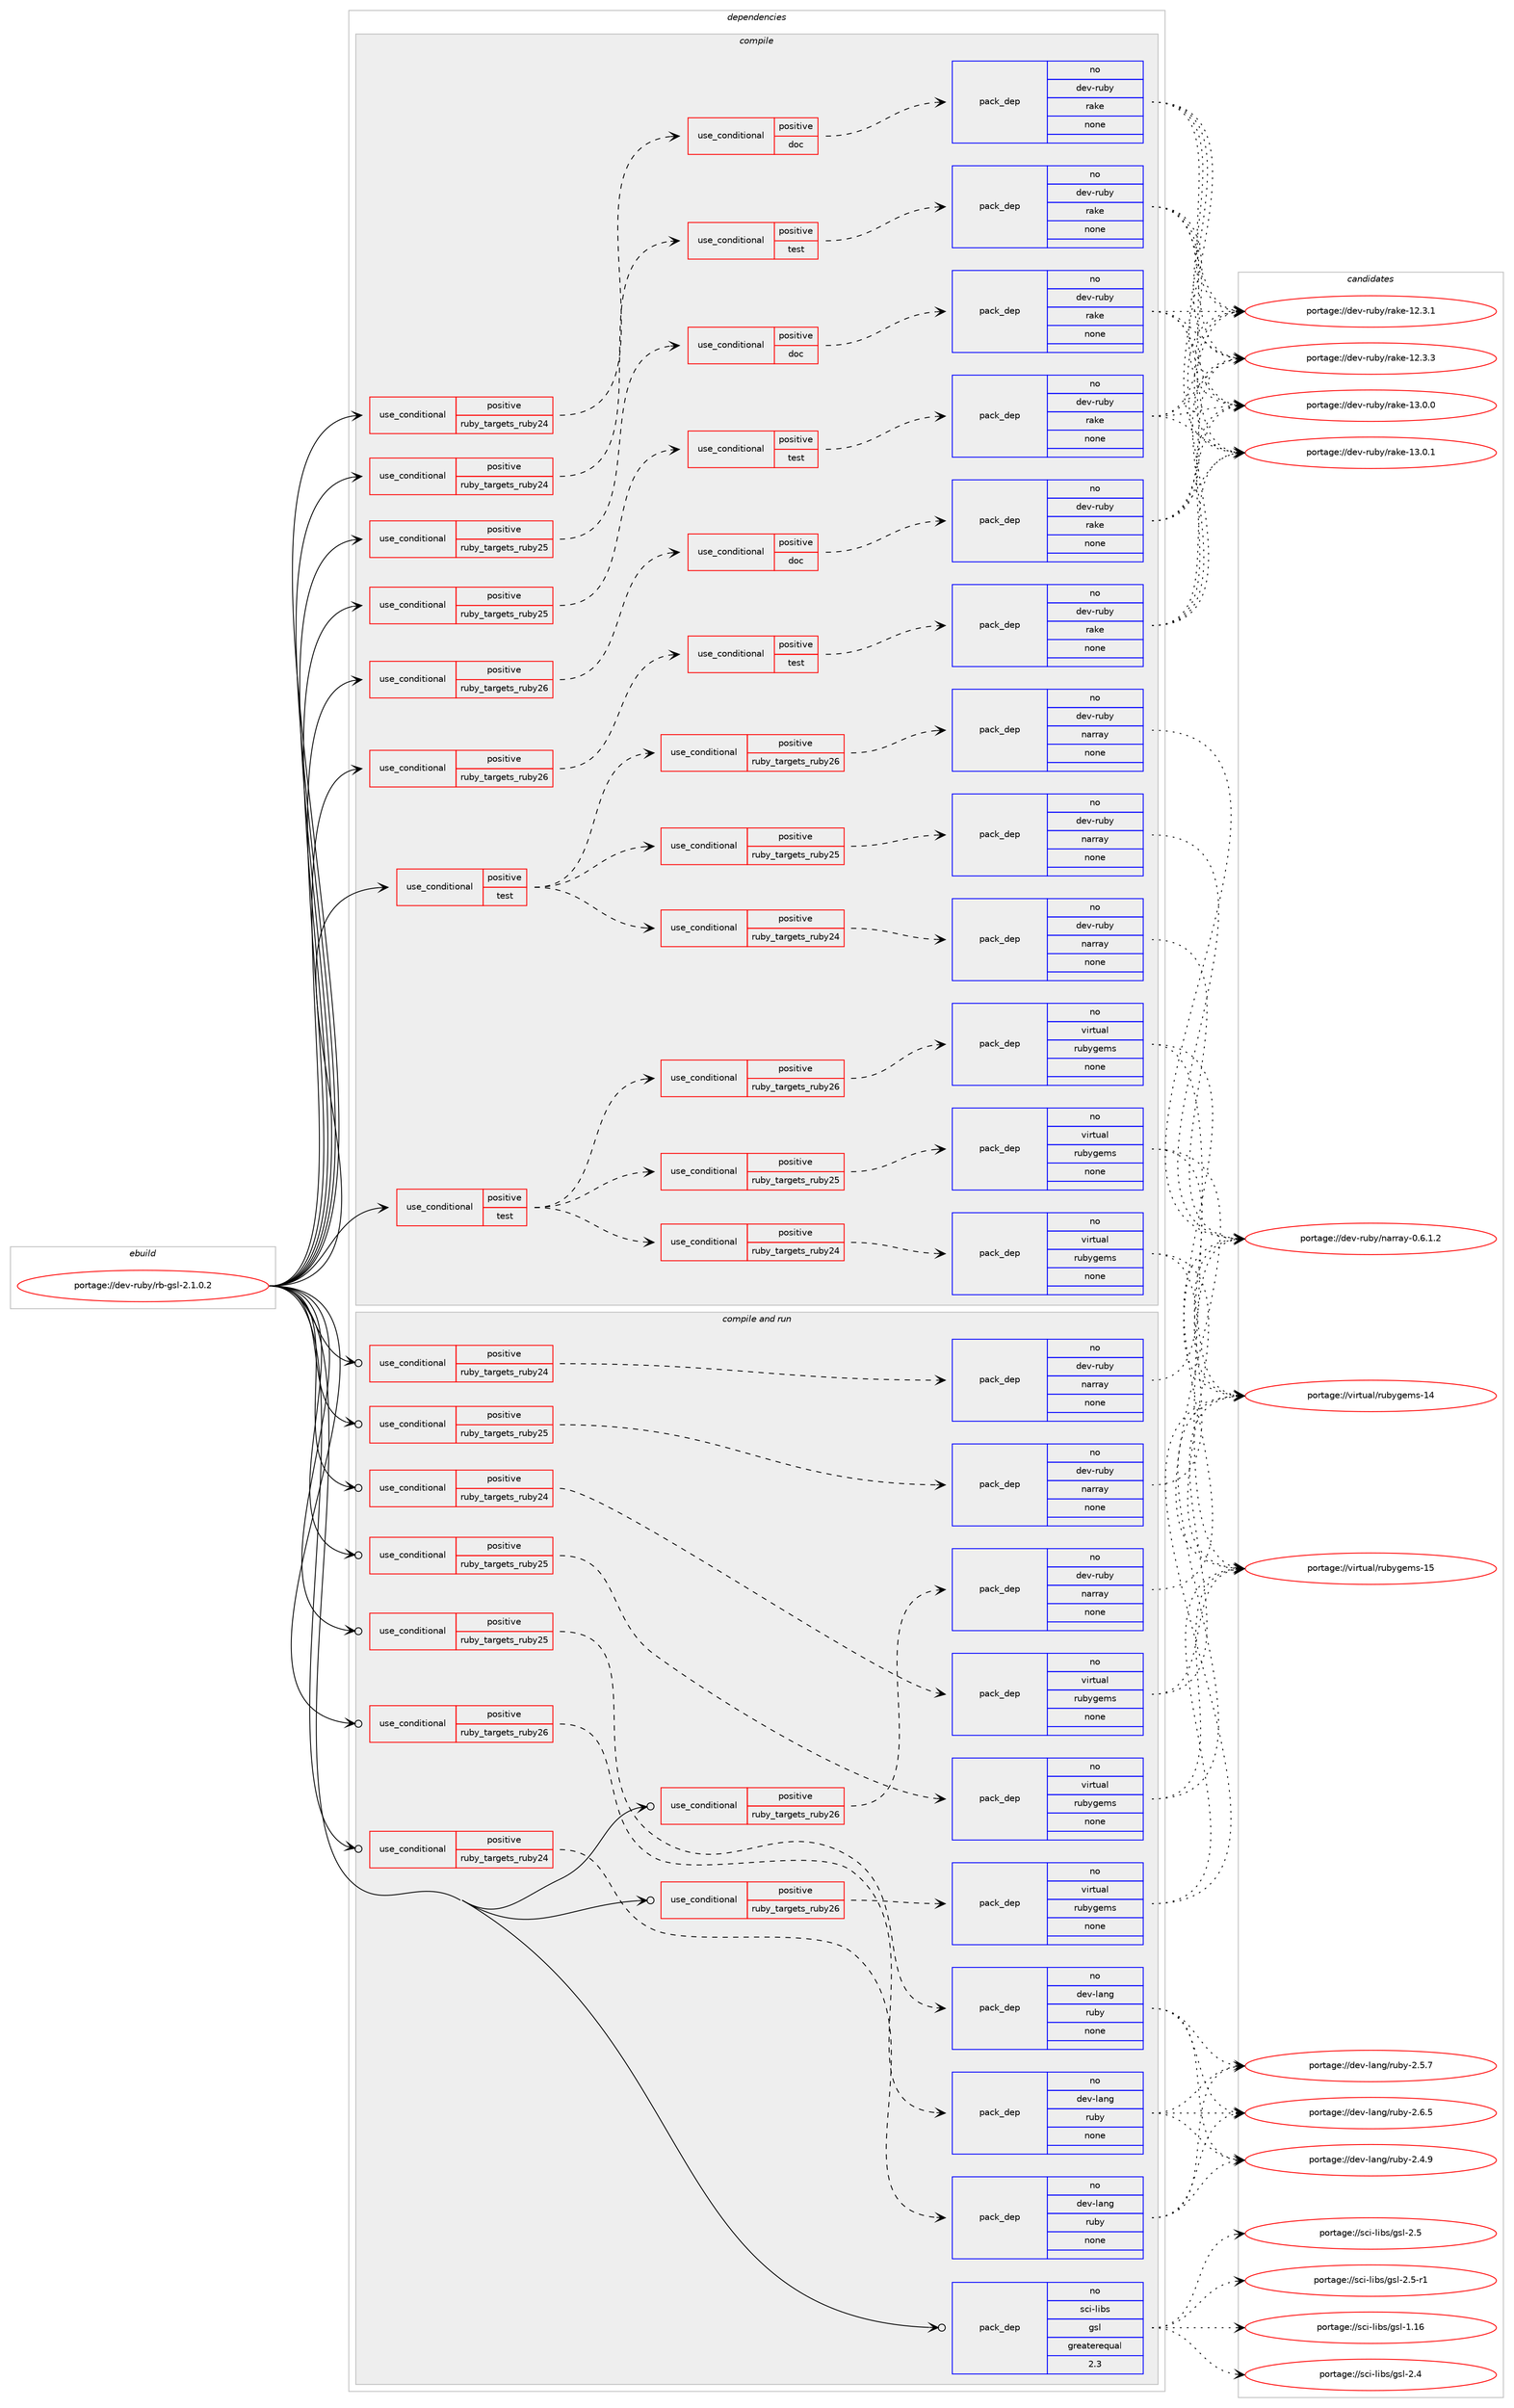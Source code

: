 digraph prolog {

# *************
# Graph options
# *************

newrank=true;
concentrate=true;
compound=true;
graph [rankdir=LR,fontname=Helvetica,fontsize=10,ranksep=1.5];#, ranksep=2.5, nodesep=0.2];
edge  [arrowhead=vee];
node  [fontname=Helvetica,fontsize=10];

# **********
# The ebuild
# **********

subgraph cluster_leftcol {
color=gray;
rank=same;
label=<<i>ebuild</i>>;
id [label="portage://dev-ruby/rb-gsl-2.1.0.2", color=red, width=4, href="../dev-ruby/rb-gsl-2.1.0.2.svg"];
}

# ****************
# The dependencies
# ****************

subgraph cluster_midcol {
color=gray;
label=<<i>dependencies</i>>;
subgraph cluster_compile {
fillcolor="#eeeeee";
style=filled;
label=<<i>compile</i>>;
subgraph cond60505 {
dependency237210 [label=<<TABLE BORDER="0" CELLBORDER="1" CELLSPACING="0" CELLPADDING="4"><TR><TD ROWSPAN="3" CELLPADDING="10">use_conditional</TD></TR><TR><TD>positive</TD></TR><TR><TD>ruby_targets_ruby24</TD></TR></TABLE>>, shape=none, color=red];
subgraph cond60506 {
dependency237211 [label=<<TABLE BORDER="0" CELLBORDER="1" CELLSPACING="0" CELLPADDING="4"><TR><TD ROWSPAN="3" CELLPADDING="10">use_conditional</TD></TR><TR><TD>positive</TD></TR><TR><TD>doc</TD></TR></TABLE>>, shape=none, color=red];
subgraph pack173162 {
dependency237212 [label=<<TABLE BORDER="0" CELLBORDER="1" CELLSPACING="0" CELLPADDING="4" WIDTH="220"><TR><TD ROWSPAN="6" CELLPADDING="30">pack_dep</TD></TR><TR><TD WIDTH="110">no</TD></TR><TR><TD>dev-ruby</TD></TR><TR><TD>rake</TD></TR><TR><TD>none</TD></TR><TR><TD></TD></TR></TABLE>>, shape=none, color=blue];
}
dependency237211:e -> dependency237212:w [weight=20,style="dashed",arrowhead="vee"];
}
dependency237210:e -> dependency237211:w [weight=20,style="dashed",arrowhead="vee"];
}
id:e -> dependency237210:w [weight=20,style="solid",arrowhead="vee"];
subgraph cond60507 {
dependency237213 [label=<<TABLE BORDER="0" CELLBORDER="1" CELLSPACING="0" CELLPADDING="4"><TR><TD ROWSPAN="3" CELLPADDING="10">use_conditional</TD></TR><TR><TD>positive</TD></TR><TR><TD>ruby_targets_ruby24</TD></TR></TABLE>>, shape=none, color=red];
subgraph cond60508 {
dependency237214 [label=<<TABLE BORDER="0" CELLBORDER="1" CELLSPACING="0" CELLPADDING="4"><TR><TD ROWSPAN="3" CELLPADDING="10">use_conditional</TD></TR><TR><TD>positive</TD></TR><TR><TD>test</TD></TR></TABLE>>, shape=none, color=red];
subgraph pack173163 {
dependency237215 [label=<<TABLE BORDER="0" CELLBORDER="1" CELLSPACING="0" CELLPADDING="4" WIDTH="220"><TR><TD ROWSPAN="6" CELLPADDING="30">pack_dep</TD></TR><TR><TD WIDTH="110">no</TD></TR><TR><TD>dev-ruby</TD></TR><TR><TD>rake</TD></TR><TR><TD>none</TD></TR><TR><TD></TD></TR></TABLE>>, shape=none, color=blue];
}
dependency237214:e -> dependency237215:w [weight=20,style="dashed",arrowhead="vee"];
}
dependency237213:e -> dependency237214:w [weight=20,style="dashed",arrowhead="vee"];
}
id:e -> dependency237213:w [weight=20,style="solid",arrowhead="vee"];
subgraph cond60509 {
dependency237216 [label=<<TABLE BORDER="0" CELLBORDER="1" CELLSPACING="0" CELLPADDING="4"><TR><TD ROWSPAN="3" CELLPADDING="10">use_conditional</TD></TR><TR><TD>positive</TD></TR><TR><TD>ruby_targets_ruby25</TD></TR></TABLE>>, shape=none, color=red];
subgraph cond60510 {
dependency237217 [label=<<TABLE BORDER="0" CELLBORDER="1" CELLSPACING="0" CELLPADDING="4"><TR><TD ROWSPAN="3" CELLPADDING="10">use_conditional</TD></TR><TR><TD>positive</TD></TR><TR><TD>doc</TD></TR></TABLE>>, shape=none, color=red];
subgraph pack173164 {
dependency237218 [label=<<TABLE BORDER="0" CELLBORDER="1" CELLSPACING="0" CELLPADDING="4" WIDTH="220"><TR><TD ROWSPAN="6" CELLPADDING="30">pack_dep</TD></TR><TR><TD WIDTH="110">no</TD></TR><TR><TD>dev-ruby</TD></TR><TR><TD>rake</TD></TR><TR><TD>none</TD></TR><TR><TD></TD></TR></TABLE>>, shape=none, color=blue];
}
dependency237217:e -> dependency237218:w [weight=20,style="dashed",arrowhead="vee"];
}
dependency237216:e -> dependency237217:w [weight=20,style="dashed",arrowhead="vee"];
}
id:e -> dependency237216:w [weight=20,style="solid",arrowhead="vee"];
subgraph cond60511 {
dependency237219 [label=<<TABLE BORDER="0" CELLBORDER="1" CELLSPACING="0" CELLPADDING="4"><TR><TD ROWSPAN="3" CELLPADDING="10">use_conditional</TD></TR><TR><TD>positive</TD></TR><TR><TD>ruby_targets_ruby25</TD></TR></TABLE>>, shape=none, color=red];
subgraph cond60512 {
dependency237220 [label=<<TABLE BORDER="0" CELLBORDER="1" CELLSPACING="0" CELLPADDING="4"><TR><TD ROWSPAN="3" CELLPADDING="10">use_conditional</TD></TR><TR><TD>positive</TD></TR><TR><TD>test</TD></TR></TABLE>>, shape=none, color=red];
subgraph pack173165 {
dependency237221 [label=<<TABLE BORDER="0" CELLBORDER="1" CELLSPACING="0" CELLPADDING="4" WIDTH="220"><TR><TD ROWSPAN="6" CELLPADDING="30">pack_dep</TD></TR><TR><TD WIDTH="110">no</TD></TR><TR><TD>dev-ruby</TD></TR><TR><TD>rake</TD></TR><TR><TD>none</TD></TR><TR><TD></TD></TR></TABLE>>, shape=none, color=blue];
}
dependency237220:e -> dependency237221:w [weight=20,style="dashed",arrowhead="vee"];
}
dependency237219:e -> dependency237220:w [weight=20,style="dashed",arrowhead="vee"];
}
id:e -> dependency237219:w [weight=20,style="solid",arrowhead="vee"];
subgraph cond60513 {
dependency237222 [label=<<TABLE BORDER="0" CELLBORDER="1" CELLSPACING="0" CELLPADDING="4"><TR><TD ROWSPAN="3" CELLPADDING="10">use_conditional</TD></TR><TR><TD>positive</TD></TR><TR><TD>ruby_targets_ruby26</TD></TR></TABLE>>, shape=none, color=red];
subgraph cond60514 {
dependency237223 [label=<<TABLE BORDER="0" CELLBORDER="1" CELLSPACING="0" CELLPADDING="4"><TR><TD ROWSPAN="3" CELLPADDING="10">use_conditional</TD></TR><TR><TD>positive</TD></TR><TR><TD>doc</TD></TR></TABLE>>, shape=none, color=red];
subgraph pack173166 {
dependency237224 [label=<<TABLE BORDER="0" CELLBORDER="1" CELLSPACING="0" CELLPADDING="4" WIDTH="220"><TR><TD ROWSPAN="6" CELLPADDING="30">pack_dep</TD></TR><TR><TD WIDTH="110">no</TD></TR><TR><TD>dev-ruby</TD></TR><TR><TD>rake</TD></TR><TR><TD>none</TD></TR><TR><TD></TD></TR></TABLE>>, shape=none, color=blue];
}
dependency237223:e -> dependency237224:w [weight=20,style="dashed",arrowhead="vee"];
}
dependency237222:e -> dependency237223:w [weight=20,style="dashed",arrowhead="vee"];
}
id:e -> dependency237222:w [weight=20,style="solid",arrowhead="vee"];
subgraph cond60515 {
dependency237225 [label=<<TABLE BORDER="0" CELLBORDER="1" CELLSPACING="0" CELLPADDING="4"><TR><TD ROWSPAN="3" CELLPADDING="10">use_conditional</TD></TR><TR><TD>positive</TD></TR><TR><TD>ruby_targets_ruby26</TD></TR></TABLE>>, shape=none, color=red];
subgraph cond60516 {
dependency237226 [label=<<TABLE BORDER="0" CELLBORDER="1" CELLSPACING="0" CELLPADDING="4"><TR><TD ROWSPAN="3" CELLPADDING="10">use_conditional</TD></TR><TR><TD>positive</TD></TR><TR><TD>test</TD></TR></TABLE>>, shape=none, color=red];
subgraph pack173167 {
dependency237227 [label=<<TABLE BORDER="0" CELLBORDER="1" CELLSPACING="0" CELLPADDING="4" WIDTH="220"><TR><TD ROWSPAN="6" CELLPADDING="30">pack_dep</TD></TR><TR><TD WIDTH="110">no</TD></TR><TR><TD>dev-ruby</TD></TR><TR><TD>rake</TD></TR><TR><TD>none</TD></TR><TR><TD></TD></TR></TABLE>>, shape=none, color=blue];
}
dependency237226:e -> dependency237227:w [weight=20,style="dashed",arrowhead="vee"];
}
dependency237225:e -> dependency237226:w [weight=20,style="dashed",arrowhead="vee"];
}
id:e -> dependency237225:w [weight=20,style="solid",arrowhead="vee"];
subgraph cond60517 {
dependency237228 [label=<<TABLE BORDER="0" CELLBORDER="1" CELLSPACING="0" CELLPADDING="4"><TR><TD ROWSPAN="3" CELLPADDING="10">use_conditional</TD></TR><TR><TD>positive</TD></TR><TR><TD>test</TD></TR></TABLE>>, shape=none, color=red];
subgraph cond60518 {
dependency237229 [label=<<TABLE BORDER="0" CELLBORDER="1" CELLSPACING="0" CELLPADDING="4"><TR><TD ROWSPAN="3" CELLPADDING="10">use_conditional</TD></TR><TR><TD>positive</TD></TR><TR><TD>ruby_targets_ruby24</TD></TR></TABLE>>, shape=none, color=red];
subgraph pack173168 {
dependency237230 [label=<<TABLE BORDER="0" CELLBORDER="1" CELLSPACING="0" CELLPADDING="4" WIDTH="220"><TR><TD ROWSPAN="6" CELLPADDING="30">pack_dep</TD></TR><TR><TD WIDTH="110">no</TD></TR><TR><TD>dev-ruby</TD></TR><TR><TD>narray</TD></TR><TR><TD>none</TD></TR><TR><TD></TD></TR></TABLE>>, shape=none, color=blue];
}
dependency237229:e -> dependency237230:w [weight=20,style="dashed",arrowhead="vee"];
}
dependency237228:e -> dependency237229:w [weight=20,style="dashed",arrowhead="vee"];
subgraph cond60519 {
dependency237231 [label=<<TABLE BORDER="0" CELLBORDER="1" CELLSPACING="0" CELLPADDING="4"><TR><TD ROWSPAN="3" CELLPADDING="10">use_conditional</TD></TR><TR><TD>positive</TD></TR><TR><TD>ruby_targets_ruby25</TD></TR></TABLE>>, shape=none, color=red];
subgraph pack173169 {
dependency237232 [label=<<TABLE BORDER="0" CELLBORDER="1" CELLSPACING="0" CELLPADDING="4" WIDTH="220"><TR><TD ROWSPAN="6" CELLPADDING="30">pack_dep</TD></TR><TR><TD WIDTH="110">no</TD></TR><TR><TD>dev-ruby</TD></TR><TR><TD>narray</TD></TR><TR><TD>none</TD></TR><TR><TD></TD></TR></TABLE>>, shape=none, color=blue];
}
dependency237231:e -> dependency237232:w [weight=20,style="dashed",arrowhead="vee"];
}
dependency237228:e -> dependency237231:w [weight=20,style="dashed",arrowhead="vee"];
subgraph cond60520 {
dependency237233 [label=<<TABLE BORDER="0" CELLBORDER="1" CELLSPACING="0" CELLPADDING="4"><TR><TD ROWSPAN="3" CELLPADDING="10">use_conditional</TD></TR><TR><TD>positive</TD></TR><TR><TD>ruby_targets_ruby26</TD></TR></TABLE>>, shape=none, color=red];
subgraph pack173170 {
dependency237234 [label=<<TABLE BORDER="0" CELLBORDER="1" CELLSPACING="0" CELLPADDING="4" WIDTH="220"><TR><TD ROWSPAN="6" CELLPADDING="30">pack_dep</TD></TR><TR><TD WIDTH="110">no</TD></TR><TR><TD>dev-ruby</TD></TR><TR><TD>narray</TD></TR><TR><TD>none</TD></TR><TR><TD></TD></TR></TABLE>>, shape=none, color=blue];
}
dependency237233:e -> dependency237234:w [weight=20,style="dashed",arrowhead="vee"];
}
dependency237228:e -> dependency237233:w [weight=20,style="dashed",arrowhead="vee"];
}
id:e -> dependency237228:w [weight=20,style="solid",arrowhead="vee"];
subgraph cond60521 {
dependency237235 [label=<<TABLE BORDER="0" CELLBORDER="1" CELLSPACING="0" CELLPADDING="4"><TR><TD ROWSPAN="3" CELLPADDING="10">use_conditional</TD></TR><TR><TD>positive</TD></TR><TR><TD>test</TD></TR></TABLE>>, shape=none, color=red];
subgraph cond60522 {
dependency237236 [label=<<TABLE BORDER="0" CELLBORDER="1" CELLSPACING="0" CELLPADDING="4"><TR><TD ROWSPAN="3" CELLPADDING="10">use_conditional</TD></TR><TR><TD>positive</TD></TR><TR><TD>ruby_targets_ruby24</TD></TR></TABLE>>, shape=none, color=red];
subgraph pack173171 {
dependency237237 [label=<<TABLE BORDER="0" CELLBORDER="1" CELLSPACING="0" CELLPADDING="4" WIDTH="220"><TR><TD ROWSPAN="6" CELLPADDING="30">pack_dep</TD></TR><TR><TD WIDTH="110">no</TD></TR><TR><TD>virtual</TD></TR><TR><TD>rubygems</TD></TR><TR><TD>none</TD></TR><TR><TD></TD></TR></TABLE>>, shape=none, color=blue];
}
dependency237236:e -> dependency237237:w [weight=20,style="dashed",arrowhead="vee"];
}
dependency237235:e -> dependency237236:w [weight=20,style="dashed",arrowhead="vee"];
subgraph cond60523 {
dependency237238 [label=<<TABLE BORDER="0" CELLBORDER="1" CELLSPACING="0" CELLPADDING="4"><TR><TD ROWSPAN="3" CELLPADDING="10">use_conditional</TD></TR><TR><TD>positive</TD></TR><TR><TD>ruby_targets_ruby25</TD></TR></TABLE>>, shape=none, color=red];
subgraph pack173172 {
dependency237239 [label=<<TABLE BORDER="0" CELLBORDER="1" CELLSPACING="0" CELLPADDING="4" WIDTH="220"><TR><TD ROWSPAN="6" CELLPADDING="30">pack_dep</TD></TR><TR><TD WIDTH="110">no</TD></TR><TR><TD>virtual</TD></TR><TR><TD>rubygems</TD></TR><TR><TD>none</TD></TR><TR><TD></TD></TR></TABLE>>, shape=none, color=blue];
}
dependency237238:e -> dependency237239:w [weight=20,style="dashed",arrowhead="vee"];
}
dependency237235:e -> dependency237238:w [weight=20,style="dashed",arrowhead="vee"];
subgraph cond60524 {
dependency237240 [label=<<TABLE BORDER="0" CELLBORDER="1" CELLSPACING="0" CELLPADDING="4"><TR><TD ROWSPAN="3" CELLPADDING="10">use_conditional</TD></TR><TR><TD>positive</TD></TR><TR><TD>ruby_targets_ruby26</TD></TR></TABLE>>, shape=none, color=red];
subgraph pack173173 {
dependency237241 [label=<<TABLE BORDER="0" CELLBORDER="1" CELLSPACING="0" CELLPADDING="4" WIDTH="220"><TR><TD ROWSPAN="6" CELLPADDING="30">pack_dep</TD></TR><TR><TD WIDTH="110">no</TD></TR><TR><TD>virtual</TD></TR><TR><TD>rubygems</TD></TR><TR><TD>none</TD></TR><TR><TD></TD></TR></TABLE>>, shape=none, color=blue];
}
dependency237240:e -> dependency237241:w [weight=20,style="dashed",arrowhead="vee"];
}
dependency237235:e -> dependency237240:w [weight=20,style="dashed",arrowhead="vee"];
}
id:e -> dependency237235:w [weight=20,style="solid",arrowhead="vee"];
}
subgraph cluster_compileandrun {
fillcolor="#eeeeee";
style=filled;
label=<<i>compile and run</i>>;
subgraph cond60525 {
dependency237242 [label=<<TABLE BORDER="0" CELLBORDER="1" CELLSPACING="0" CELLPADDING="4"><TR><TD ROWSPAN="3" CELLPADDING="10">use_conditional</TD></TR><TR><TD>positive</TD></TR><TR><TD>ruby_targets_ruby24</TD></TR></TABLE>>, shape=none, color=red];
subgraph pack173174 {
dependency237243 [label=<<TABLE BORDER="0" CELLBORDER="1" CELLSPACING="0" CELLPADDING="4" WIDTH="220"><TR><TD ROWSPAN="6" CELLPADDING="30">pack_dep</TD></TR><TR><TD WIDTH="110">no</TD></TR><TR><TD>dev-lang</TD></TR><TR><TD>ruby</TD></TR><TR><TD>none</TD></TR><TR><TD></TD></TR></TABLE>>, shape=none, color=blue];
}
dependency237242:e -> dependency237243:w [weight=20,style="dashed",arrowhead="vee"];
}
id:e -> dependency237242:w [weight=20,style="solid",arrowhead="odotvee"];
subgraph cond60526 {
dependency237244 [label=<<TABLE BORDER="0" CELLBORDER="1" CELLSPACING="0" CELLPADDING="4"><TR><TD ROWSPAN="3" CELLPADDING="10">use_conditional</TD></TR><TR><TD>positive</TD></TR><TR><TD>ruby_targets_ruby24</TD></TR></TABLE>>, shape=none, color=red];
subgraph pack173175 {
dependency237245 [label=<<TABLE BORDER="0" CELLBORDER="1" CELLSPACING="0" CELLPADDING="4" WIDTH="220"><TR><TD ROWSPAN="6" CELLPADDING="30">pack_dep</TD></TR><TR><TD WIDTH="110">no</TD></TR><TR><TD>dev-ruby</TD></TR><TR><TD>narray</TD></TR><TR><TD>none</TD></TR><TR><TD></TD></TR></TABLE>>, shape=none, color=blue];
}
dependency237244:e -> dependency237245:w [weight=20,style="dashed",arrowhead="vee"];
}
id:e -> dependency237244:w [weight=20,style="solid",arrowhead="odotvee"];
subgraph cond60527 {
dependency237246 [label=<<TABLE BORDER="0" CELLBORDER="1" CELLSPACING="0" CELLPADDING="4"><TR><TD ROWSPAN="3" CELLPADDING="10">use_conditional</TD></TR><TR><TD>positive</TD></TR><TR><TD>ruby_targets_ruby24</TD></TR></TABLE>>, shape=none, color=red];
subgraph pack173176 {
dependency237247 [label=<<TABLE BORDER="0" CELLBORDER="1" CELLSPACING="0" CELLPADDING="4" WIDTH="220"><TR><TD ROWSPAN="6" CELLPADDING="30">pack_dep</TD></TR><TR><TD WIDTH="110">no</TD></TR><TR><TD>virtual</TD></TR><TR><TD>rubygems</TD></TR><TR><TD>none</TD></TR><TR><TD></TD></TR></TABLE>>, shape=none, color=blue];
}
dependency237246:e -> dependency237247:w [weight=20,style="dashed",arrowhead="vee"];
}
id:e -> dependency237246:w [weight=20,style="solid",arrowhead="odotvee"];
subgraph cond60528 {
dependency237248 [label=<<TABLE BORDER="0" CELLBORDER="1" CELLSPACING="0" CELLPADDING="4"><TR><TD ROWSPAN="3" CELLPADDING="10">use_conditional</TD></TR><TR><TD>positive</TD></TR><TR><TD>ruby_targets_ruby25</TD></TR></TABLE>>, shape=none, color=red];
subgraph pack173177 {
dependency237249 [label=<<TABLE BORDER="0" CELLBORDER="1" CELLSPACING="0" CELLPADDING="4" WIDTH="220"><TR><TD ROWSPAN="6" CELLPADDING="30">pack_dep</TD></TR><TR><TD WIDTH="110">no</TD></TR><TR><TD>dev-lang</TD></TR><TR><TD>ruby</TD></TR><TR><TD>none</TD></TR><TR><TD></TD></TR></TABLE>>, shape=none, color=blue];
}
dependency237248:e -> dependency237249:w [weight=20,style="dashed",arrowhead="vee"];
}
id:e -> dependency237248:w [weight=20,style="solid",arrowhead="odotvee"];
subgraph cond60529 {
dependency237250 [label=<<TABLE BORDER="0" CELLBORDER="1" CELLSPACING="0" CELLPADDING="4"><TR><TD ROWSPAN="3" CELLPADDING="10">use_conditional</TD></TR><TR><TD>positive</TD></TR><TR><TD>ruby_targets_ruby25</TD></TR></TABLE>>, shape=none, color=red];
subgraph pack173178 {
dependency237251 [label=<<TABLE BORDER="0" CELLBORDER="1" CELLSPACING="0" CELLPADDING="4" WIDTH="220"><TR><TD ROWSPAN="6" CELLPADDING="30">pack_dep</TD></TR><TR><TD WIDTH="110">no</TD></TR><TR><TD>dev-ruby</TD></TR><TR><TD>narray</TD></TR><TR><TD>none</TD></TR><TR><TD></TD></TR></TABLE>>, shape=none, color=blue];
}
dependency237250:e -> dependency237251:w [weight=20,style="dashed",arrowhead="vee"];
}
id:e -> dependency237250:w [weight=20,style="solid",arrowhead="odotvee"];
subgraph cond60530 {
dependency237252 [label=<<TABLE BORDER="0" CELLBORDER="1" CELLSPACING="0" CELLPADDING="4"><TR><TD ROWSPAN="3" CELLPADDING="10">use_conditional</TD></TR><TR><TD>positive</TD></TR><TR><TD>ruby_targets_ruby25</TD></TR></TABLE>>, shape=none, color=red];
subgraph pack173179 {
dependency237253 [label=<<TABLE BORDER="0" CELLBORDER="1" CELLSPACING="0" CELLPADDING="4" WIDTH="220"><TR><TD ROWSPAN="6" CELLPADDING="30">pack_dep</TD></TR><TR><TD WIDTH="110">no</TD></TR><TR><TD>virtual</TD></TR><TR><TD>rubygems</TD></TR><TR><TD>none</TD></TR><TR><TD></TD></TR></TABLE>>, shape=none, color=blue];
}
dependency237252:e -> dependency237253:w [weight=20,style="dashed",arrowhead="vee"];
}
id:e -> dependency237252:w [weight=20,style="solid",arrowhead="odotvee"];
subgraph cond60531 {
dependency237254 [label=<<TABLE BORDER="0" CELLBORDER="1" CELLSPACING="0" CELLPADDING="4"><TR><TD ROWSPAN="3" CELLPADDING="10">use_conditional</TD></TR><TR><TD>positive</TD></TR><TR><TD>ruby_targets_ruby26</TD></TR></TABLE>>, shape=none, color=red];
subgraph pack173180 {
dependency237255 [label=<<TABLE BORDER="0" CELLBORDER="1" CELLSPACING="0" CELLPADDING="4" WIDTH="220"><TR><TD ROWSPAN="6" CELLPADDING="30">pack_dep</TD></TR><TR><TD WIDTH="110">no</TD></TR><TR><TD>dev-lang</TD></TR><TR><TD>ruby</TD></TR><TR><TD>none</TD></TR><TR><TD></TD></TR></TABLE>>, shape=none, color=blue];
}
dependency237254:e -> dependency237255:w [weight=20,style="dashed",arrowhead="vee"];
}
id:e -> dependency237254:w [weight=20,style="solid",arrowhead="odotvee"];
subgraph cond60532 {
dependency237256 [label=<<TABLE BORDER="0" CELLBORDER="1" CELLSPACING="0" CELLPADDING="4"><TR><TD ROWSPAN="3" CELLPADDING="10">use_conditional</TD></TR><TR><TD>positive</TD></TR><TR><TD>ruby_targets_ruby26</TD></TR></TABLE>>, shape=none, color=red];
subgraph pack173181 {
dependency237257 [label=<<TABLE BORDER="0" CELLBORDER="1" CELLSPACING="0" CELLPADDING="4" WIDTH="220"><TR><TD ROWSPAN="6" CELLPADDING="30">pack_dep</TD></TR><TR><TD WIDTH="110">no</TD></TR><TR><TD>dev-ruby</TD></TR><TR><TD>narray</TD></TR><TR><TD>none</TD></TR><TR><TD></TD></TR></TABLE>>, shape=none, color=blue];
}
dependency237256:e -> dependency237257:w [weight=20,style="dashed",arrowhead="vee"];
}
id:e -> dependency237256:w [weight=20,style="solid",arrowhead="odotvee"];
subgraph cond60533 {
dependency237258 [label=<<TABLE BORDER="0" CELLBORDER="1" CELLSPACING="0" CELLPADDING="4"><TR><TD ROWSPAN="3" CELLPADDING="10">use_conditional</TD></TR><TR><TD>positive</TD></TR><TR><TD>ruby_targets_ruby26</TD></TR></TABLE>>, shape=none, color=red];
subgraph pack173182 {
dependency237259 [label=<<TABLE BORDER="0" CELLBORDER="1" CELLSPACING="0" CELLPADDING="4" WIDTH="220"><TR><TD ROWSPAN="6" CELLPADDING="30">pack_dep</TD></TR><TR><TD WIDTH="110">no</TD></TR><TR><TD>virtual</TD></TR><TR><TD>rubygems</TD></TR><TR><TD>none</TD></TR><TR><TD></TD></TR></TABLE>>, shape=none, color=blue];
}
dependency237258:e -> dependency237259:w [weight=20,style="dashed",arrowhead="vee"];
}
id:e -> dependency237258:w [weight=20,style="solid",arrowhead="odotvee"];
subgraph pack173183 {
dependency237260 [label=<<TABLE BORDER="0" CELLBORDER="1" CELLSPACING="0" CELLPADDING="4" WIDTH="220"><TR><TD ROWSPAN="6" CELLPADDING="30">pack_dep</TD></TR><TR><TD WIDTH="110">no</TD></TR><TR><TD>sci-libs</TD></TR><TR><TD>gsl</TD></TR><TR><TD>greaterequal</TD></TR><TR><TD>2.3</TD></TR></TABLE>>, shape=none, color=blue];
}
id:e -> dependency237260:w [weight=20,style="solid",arrowhead="odotvee"];
}
subgraph cluster_run {
fillcolor="#eeeeee";
style=filled;
label=<<i>run</i>>;
}
}

# **************
# The candidates
# **************

subgraph cluster_choices {
rank=same;
color=gray;
label=<<i>candidates</i>>;

subgraph choice173162 {
color=black;
nodesep=1;
choiceportage1001011184511411798121471149710710145495046514649 [label="portage://dev-ruby/rake-12.3.1", color=red, width=4,href="../dev-ruby/rake-12.3.1.svg"];
choiceportage1001011184511411798121471149710710145495046514651 [label="portage://dev-ruby/rake-12.3.3", color=red, width=4,href="../dev-ruby/rake-12.3.3.svg"];
choiceportage1001011184511411798121471149710710145495146484648 [label="portage://dev-ruby/rake-13.0.0", color=red, width=4,href="../dev-ruby/rake-13.0.0.svg"];
choiceportage1001011184511411798121471149710710145495146484649 [label="portage://dev-ruby/rake-13.0.1", color=red, width=4,href="../dev-ruby/rake-13.0.1.svg"];
dependency237212:e -> choiceportage1001011184511411798121471149710710145495046514649:w [style=dotted,weight="100"];
dependency237212:e -> choiceportage1001011184511411798121471149710710145495046514651:w [style=dotted,weight="100"];
dependency237212:e -> choiceportage1001011184511411798121471149710710145495146484648:w [style=dotted,weight="100"];
dependency237212:e -> choiceportage1001011184511411798121471149710710145495146484649:w [style=dotted,weight="100"];
}
subgraph choice173163 {
color=black;
nodesep=1;
choiceportage1001011184511411798121471149710710145495046514649 [label="portage://dev-ruby/rake-12.3.1", color=red, width=4,href="../dev-ruby/rake-12.3.1.svg"];
choiceportage1001011184511411798121471149710710145495046514651 [label="portage://dev-ruby/rake-12.3.3", color=red, width=4,href="../dev-ruby/rake-12.3.3.svg"];
choiceportage1001011184511411798121471149710710145495146484648 [label="portage://dev-ruby/rake-13.0.0", color=red, width=4,href="../dev-ruby/rake-13.0.0.svg"];
choiceportage1001011184511411798121471149710710145495146484649 [label="portage://dev-ruby/rake-13.0.1", color=red, width=4,href="../dev-ruby/rake-13.0.1.svg"];
dependency237215:e -> choiceportage1001011184511411798121471149710710145495046514649:w [style=dotted,weight="100"];
dependency237215:e -> choiceportage1001011184511411798121471149710710145495046514651:w [style=dotted,weight="100"];
dependency237215:e -> choiceportage1001011184511411798121471149710710145495146484648:w [style=dotted,weight="100"];
dependency237215:e -> choiceportage1001011184511411798121471149710710145495146484649:w [style=dotted,weight="100"];
}
subgraph choice173164 {
color=black;
nodesep=1;
choiceportage1001011184511411798121471149710710145495046514649 [label="portage://dev-ruby/rake-12.3.1", color=red, width=4,href="../dev-ruby/rake-12.3.1.svg"];
choiceportage1001011184511411798121471149710710145495046514651 [label="portage://dev-ruby/rake-12.3.3", color=red, width=4,href="../dev-ruby/rake-12.3.3.svg"];
choiceportage1001011184511411798121471149710710145495146484648 [label="portage://dev-ruby/rake-13.0.0", color=red, width=4,href="../dev-ruby/rake-13.0.0.svg"];
choiceportage1001011184511411798121471149710710145495146484649 [label="portage://dev-ruby/rake-13.0.1", color=red, width=4,href="../dev-ruby/rake-13.0.1.svg"];
dependency237218:e -> choiceportage1001011184511411798121471149710710145495046514649:w [style=dotted,weight="100"];
dependency237218:e -> choiceportage1001011184511411798121471149710710145495046514651:w [style=dotted,weight="100"];
dependency237218:e -> choiceportage1001011184511411798121471149710710145495146484648:w [style=dotted,weight="100"];
dependency237218:e -> choiceportage1001011184511411798121471149710710145495146484649:w [style=dotted,weight="100"];
}
subgraph choice173165 {
color=black;
nodesep=1;
choiceportage1001011184511411798121471149710710145495046514649 [label="portage://dev-ruby/rake-12.3.1", color=red, width=4,href="../dev-ruby/rake-12.3.1.svg"];
choiceportage1001011184511411798121471149710710145495046514651 [label="portage://dev-ruby/rake-12.3.3", color=red, width=4,href="../dev-ruby/rake-12.3.3.svg"];
choiceportage1001011184511411798121471149710710145495146484648 [label="portage://dev-ruby/rake-13.0.0", color=red, width=4,href="../dev-ruby/rake-13.0.0.svg"];
choiceportage1001011184511411798121471149710710145495146484649 [label="portage://dev-ruby/rake-13.0.1", color=red, width=4,href="../dev-ruby/rake-13.0.1.svg"];
dependency237221:e -> choiceportage1001011184511411798121471149710710145495046514649:w [style=dotted,weight="100"];
dependency237221:e -> choiceportage1001011184511411798121471149710710145495046514651:w [style=dotted,weight="100"];
dependency237221:e -> choiceportage1001011184511411798121471149710710145495146484648:w [style=dotted,weight="100"];
dependency237221:e -> choiceportage1001011184511411798121471149710710145495146484649:w [style=dotted,weight="100"];
}
subgraph choice173166 {
color=black;
nodesep=1;
choiceportage1001011184511411798121471149710710145495046514649 [label="portage://dev-ruby/rake-12.3.1", color=red, width=4,href="../dev-ruby/rake-12.3.1.svg"];
choiceportage1001011184511411798121471149710710145495046514651 [label="portage://dev-ruby/rake-12.3.3", color=red, width=4,href="../dev-ruby/rake-12.3.3.svg"];
choiceportage1001011184511411798121471149710710145495146484648 [label="portage://dev-ruby/rake-13.0.0", color=red, width=4,href="../dev-ruby/rake-13.0.0.svg"];
choiceportage1001011184511411798121471149710710145495146484649 [label="portage://dev-ruby/rake-13.0.1", color=red, width=4,href="../dev-ruby/rake-13.0.1.svg"];
dependency237224:e -> choiceportage1001011184511411798121471149710710145495046514649:w [style=dotted,weight="100"];
dependency237224:e -> choiceportage1001011184511411798121471149710710145495046514651:w [style=dotted,weight="100"];
dependency237224:e -> choiceportage1001011184511411798121471149710710145495146484648:w [style=dotted,weight="100"];
dependency237224:e -> choiceportage1001011184511411798121471149710710145495146484649:w [style=dotted,weight="100"];
}
subgraph choice173167 {
color=black;
nodesep=1;
choiceportage1001011184511411798121471149710710145495046514649 [label="portage://dev-ruby/rake-12.3.1", color=red, width=4,href="../dev-ruby/rake-12.3.1.svg"];
choiceportage1001011184511411798121471149710710145495046514651 [label="portage://dev-ruby/rake-12.3.3", color=red, width=4,href="../dev-ruby/rake-12.3.3.svg"];
choiceportage1001011184511411798121471149710710145495146484648 [label="portage://dev-ruby/rake-13.0.0", color=red, width=4,href="../dev-ruby/rake-13.0.0.svg"];
choiceportage1001011184511411798121471149710710145495146484649 [label="portage://dev-ruby/rake-13.0.1", color=red, width=4,href="../dev-ruby/rake-13.0.1.svg"];
dependency237227:e -> choiceportage1001011184511411798121471149710710145495046514649:w [style=dotted,weight="100"];
dependency237227:e -> choiceportage1001011184511411798121471149710710145495046514651:w [style=dotted,weight="100"];
dependency237227:e -> choiceportage1001011184511411798121471149710710145495146484648:w [style=dotted,weight="100"];
dependency237227:e -> choiceportage1001011184511411798121471149710710145495146484649:w [style=dotted,weight="100"];
}
subgraph choice173168 {
color=black;
nodesep=1;
choiceportage10010111845114117981214711097114114971214548465446494650 [label="portage://dev-ruby/narray-0.6.1.2", color=red, width=4,href="../dev-ruby/narray-0.6.1.2.svg"];
dependency237230:e -> choiceportage10010111845114117981214711097114114971214548465446494650:w [style=dotted,weight="100"];
}
subgraph choice173169 {
color=black;
nodesep=1;
choiceportage10010111845114117981214711097114114971214548465446494650 [label="portage://dev-ruby/narray-0.6.1.2", color=red, width=4,href="../dev-ruby/narray-0.6.1.2.svg"];
dependency237232:e -> choiceportage10010111845114117981214711097114114971214548465446494650:w [style=dotted,weight="100"];
}
subgraph choice173170 {
color=black;
nodesep=1;
choiceportage10010111845114117981214711097114114971214548465446494650 [label="portage://dev-ruby/narray-0.6.1.2", color=red, width=4,href="../dev-ruby/narray-0.6.1.2.svg"];
dependency237234:e -> choiceportage10010111845114117981214711097114114971214548465446494650:w [style=dotted,weight="100"];
}
subgraph choice173171 {
color=black;
nodesep=1;
choiceportage118105114116117971084711411798121103101109115454952 [label="portage://virtual/rubygems-14", color=red, width=4,href="../virtual/rubygems-14.svg"];
choiceportage118105114116117971084711411798121103101109115454953 [label="portage://virtual/rubygems-15", color=red, width=4,href="../virtual/rubygems-15.svg"];
dependency237237:e -> choiceportage118105114116117971084711411798121103101109115454952:w [style=dotted,weight="100"];
dependency237237:e -> choiceportage118105114116117971084711411798121103101109115454953:w [style=dotted,weight="100"];
}
subgraph choice173172 {
color=black;
nodesep=1;
choiceportage118105114116117971084711411798121103101109115454952 [label="portage://virtual/rubygems-14", color=red, width=4,href="../virtual/rubygems-14.svg"];
choiceportage118105114116117971084711411798121103101109115454953 [label="portage://virtual/rubygems-15", color=red, width=4,href="../virtual/rubygems-15.svg"];
dependency237239:e -> choiceportage118105114116117971084711411798121103101109115454952:w [style=dotted,weight="100"];
dependency237239:e -> choiceportage118105114116117971084711411798121103101109115454953:w [style=dotted,weight="100"];
}
subgraph choice173173 {
color=black;
nodesep=1;
choiceportage118105114116117971084711411798121103101109115454952 [label="portage://virtual/rubygems-14", color=red, width=4,href="../virtual/rubygems-14.svg"];
choiceportage118105114116117971084711411798121103101109115454953 [label="portage://virtual/rubygems-15", color=red, width=4,href="../virtual/rubygems-15.svg"];
dependency237241:e -> choiceportage118105114116117971084711411798121103101109115454952:w [style=dotted,weight="100"];
dependency237241:e -> choiceportage118105114116117971084711411798121103101109115454953:w [style=dotted,weight="100"];
}
subgraph choice173174 {
color=black;
nodesep=1;
choiceportage10010111845108971101034711411798121455046524657 [label="portage://dev-lang/ruby-2.4.9", color=red, width=4,href="../dev-lang/ruby-2.4.9.svg"];
choiceportage10010111845108971101034711411798121455046534655 [label="portage://dev-lang/ruby-2.5.7", color=red, width=4,href="../dev-lang/ruby-2.5.7.svg"];
choiceportage10010111845108971101034711411798121455046544653 [label="portage://dev-lang/ruby-2.6.5", color=red, width=4,href="../dev-lang/ruby-2.6.5.svg"];
dependency237243:e -> choiceportage10010111845108971101034711411798121455046524657:w [style=dotted,weight="100"];
dependency237243:e -> choiceportage10010111845108971101034711411798121455046534655:w [style=dotted,weight="100"];
dependency237243:e -> choiceportage10010111845108971101034711411798121455046544653:w [style=dotted,weight="100"];
}
subgraph choice173175 {
color=black;
nodesep=1;
choiceportage10010111845114117981214711097114114971214548465446494650 [label="portage://dev-ruby/narray-0.6.1.2", color=red, width=4,href="../dev-ruby/narray-0.6.1.2.svg"];
dependency237245:e -> choiceportage10010111845114117981214711097114114971214548465446494650:w [style=dotted,weight="100"];
}
subgraph choice173176 {
color=black;
nodesep=1;
choiceportage118105114116117971084711411798121103101109115454952 [label="portage://virtual/rubygems-14", color=red, width=4,href="../virtual/rubygems-14.svg"];
choiceportage118105114116117971084711411798121103101109115454953 [label="portage://virtual/rubygems-15", color=red, width=4,href="../virtual/rubygems-15.svg"];
dependency237247:e -> choiceportage118105114116117971084711411798121103101109115454952:w [style=dotted,weight="100"];
dependency237247:e -> choiceportage118105114116117971084711411798121103101109115454953:w [style=dotted,weight="100"];
}
subgraph choice173177 {
color=black;
nodesep=1;
choiceportage10010111845108971101034711411798121455046524657 [label="portage://dev-lang/ruby-2.4.9", color=red, width=4,href="../dev-lang/ruby-2.4.9.svg"];
choiceportage10010111845108971101034711411798121455046534655 [label="portage://dev-lang/ruby-2.5.7", color=red, width=4,href="../dev-lang/ruby-2.5.7.svg"];
choiceportage10010111845108971101034711411798121455046544653 [label="portage://dev-lang/ruby-2.6.5", color=red, width=4,href="../dev-lang/ruby-2.6.5.svg"];
dependency237249:e -> choiceportage10010111845108971101034711411798121455046524657:w [style=dotted,weight="100"];
dependency237249:e -> choiceportage10010111845108971101034711411798121455046534655:w [style=dotted,weight="100"];
dependency237249:e -> choiceportage10010111845108971101034711411798121455046544653:w [style=dotted,weight="100"];
}
subgraph choice173178 {
color=black;
nodesep=1;
choiceportage10010111845114117981214711097114114971214548465446494650 [label="portage://dev-ruby/narray-0.6.1.2", color=red, width=4,href="../dev-ruby/narray-0.6.1.2.svg"];
dependency237251:e -> choiceportage10010111845114117981214711097114114971214548465446494650:w [style=dotted,weight="100"];
}
subgraph choice173179 {
color=black;
nodesep=1;
choiceportage118105114116117971084711411798121103101109115454952 [label="portage://virtual/rubygems-14", color=red, width=4,href="../virtual/rubygems-14.svg"];
choiceportage118105114116117971084711411798121103101109115454953 [label="portage://virtual/rubygems-15", color=red, width=4,href="../virtual/rubygems-15.svg"];
dependency237253:e -> choiceportage118105114116117971084711411798121103101109115454952:w [style=dotted,weight="100"];
dependency237253:e -> choiceportage118105114116117971084711411798121103101109115454953:w [style=dotted,weight="100"];
}
subgraph choice173180 {
color=black;
nodesep=1;
choiceportage10010111845108971101034711411798121455046524657 [label="portage://dev-lang/ruby-2.4.9", color=red, width=4,href="../dev-lang/ruby-2.4.9.svg"];
choiceportage10010111845108971101034711411798121455046534655 [label="portage://dev-lang/ruby-2.5.7", color=red, width=4,href="../dev-lang/ruby-2.5.7.svg"];
choiceportage10010111845108971101034711411798121455046544653 [label="portage://dev-lang/ruby-2.6.5", color=red, width=4,href="../dev-lang/ruby-2.6.5.svg"];
dependency237255:e -> choiceportage10010111845108971101034711411798121455046524657:w [style=dotted,weight="100"];
dependency237255:e -> choiceportage10010111845108971101034711411798121455046534655:w [style=dotted,weight="100"];
dependency237255:e -> choiceportage10010111845108971101034711411798121455046544653:w [style=dotted,weight="100"];
}
subgraph choice173181 {
color=black;
nodesep=1;
choiceportage10010111845114117981214711097114114971214548465446494650 [label="portage://dev-ruby/narray-0.6.1.2", color=red, width=4,href="../dev-ruby/narray-0.6.1.2.svg"];
dependency237257:e -> choiceportage10010111845114117981214711097114114971214548465446494650:w [style=dotted,weight="100"];
}
subgraph choice173182 {
color=black;
nodesep=1;
choiceportage118105114116117971084711411798121103101109115454952 [label="portage://virtual/rubygems-14", color=red, width=4,href="../virtual/rubygems-14.svg"];
choiceportage118105114116117971084711411798121103101109115454953 [label="portage://virtual/rubygems-15", color=red, width=4,href="../virtual/rubygems-15.svg"];
dependency237259:e -> choiceportage118105114116117971084711411798121103101109115454952:w [style=dotted,weight="100"];
dependency237259:e -> choiceportage118105114116117971084711411798121103101109115454953:w [style=dotted,weight="100"];
}
subgraph choice173183 {
color=black;
nodesep=1;
choiceportage115991054510810598115471031151084549464954 [label="portage://sci-libs/gsl-1.16", color=red, width=4,href="../sci-libs/gsl-1.16.svg"];
choiceportage1159910545108105981154710311510845504652 [label="portage://sci-libs/gsl-2.4", color=red, width=4,href="../sci-libs/gsl-2.4.svg"];
choiceportage1159910545108105981154710311510845504653 [label="portage://sci-libs/gsl-2.5", color=red, width=4,href="../sci-libs/gsl-2.5.svg"];
choiceportage11599105451081059811547103115108455046534511449 [label="portage://sci-libs/gsl-2.5-r1", color=red, width=4,href="../sci-libs/gsl-2.5-r1.svg"];
dependency237260:e -> choiceportage115991054510810598115471031151084549464954:w [style=dotted,weight="100"];
dependency237260:e -> choiceportage1159910545108105981154710311510845504652:w [style=dotted,weight="100"];
dependency237260:e -> choiceportage1159910545108105981154710311510845504653:w [style=dotted,weight="100"];
dependency237260:e -> choiceportage11599105451081059811547103115108455046534511449:w [style=dotted,weight="100"];
}
}

}
